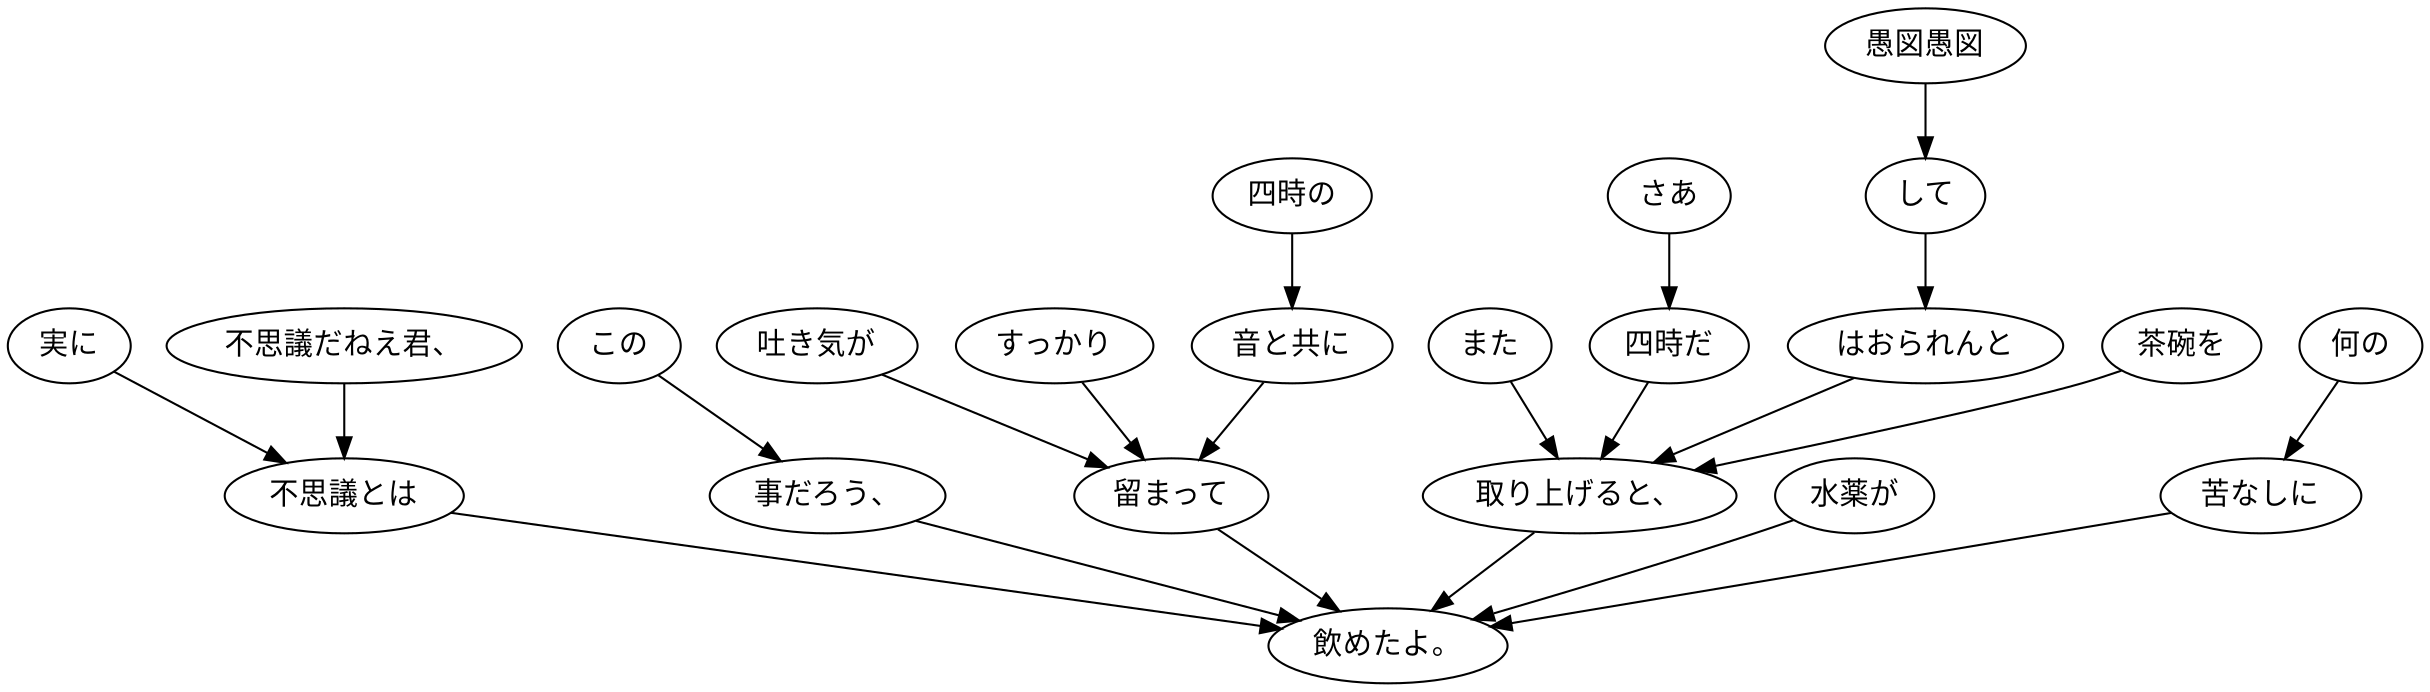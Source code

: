 digraph graph1238 {
	node0 [label="さあ"];
	node1 [label="四時だ"];
	node2 [label="愚図愚図"];
	node3 [label="して"];
	node4 [label="はおられんと"];
	node5 [label="茶碗を"];
	node6 [label="また"];
	node7 [label="取り上げると、"];
	node8 [label="不思議だねえ君、"];
	node9 [label="実に"];
	node10 [label="不思議とは"];
	node11 [label="この"];
	node12 [label="事だろう、"];
	node13 [label="四時の"];
	node14 [label="音と共に"];
	node15 [label="吐き気が"];
	node16 [label="すっかり"];
	node17 [label="留まって"];
	node18 [label="水薬が"];
	node19 [label="何の"];
	node20 [label="苦なしに"];
	node21 [label="飲めたよ。"];
	node0 -> node1;
	node1 -> node7;
	node2 -> node3;
	node3 -> node4;
	node4 -> node7;
	node5 -> node7;
	node6 -> node7;
	node7 -> node21;
	node8 -> node10;
	node9 -> node10;
	node10 -> node21;
	node11 -> node12;
	node12 -> node21;
	node13 -> node14;
	node14 -> node17;
	node15 -> node17;
	node16 -> node17;
	node17 -> node21;
	node18 -> node21;
	node19 -> node20;
	node20 -> node21;
}

